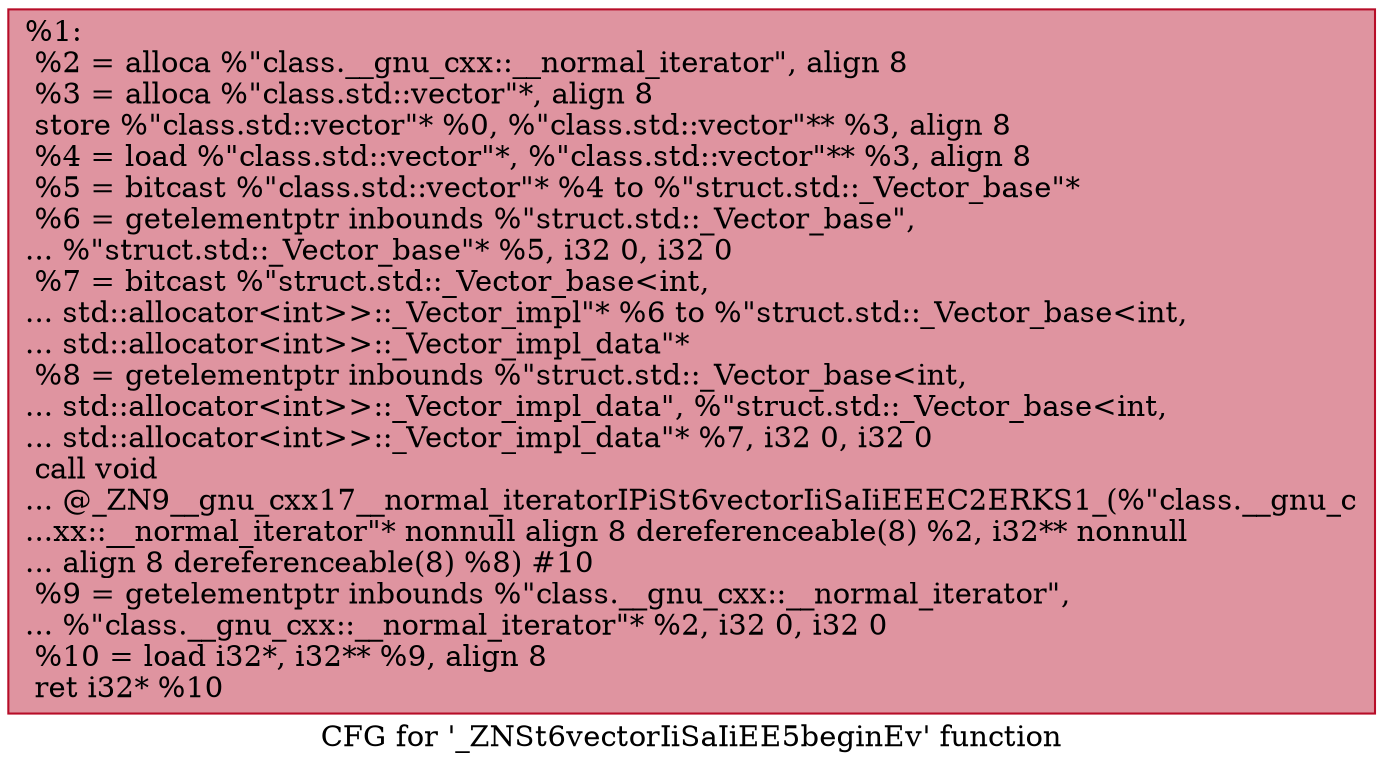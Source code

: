 digraph "CFG for '_ZNSt6vectorIiSaIiEE5beginEv' function" {
	label="CFG for '_ZNSt6vectorIiSaIiEE5beginEv' function";

	Node0x55d6942aff70 [shape=record,color="#b70d28ff", style=filled, fillcolor="#b70d2870",label="{%1:\l  %2 = alloca %\"class.__gnu_cxx::__normal_iterator\", align 8\l  %3 = alloca %\"class.std::vector\"*, align 8\l  store %\"class.std::vector\"* %0, %\"class.std::vector\"** %3, align 8\l  %4 = load %\"class.std::vector\"*, %\"class.std::vector\"** %3, align 8\l  %5 = bitcast %\"class.std::vector\"* %4 to %\"struct.std::_Vector_base\"*\l  %6 = getelementptr inbounds %\"struct.std::_Vector_base\",\l... %\"struct.std::_Vector_base\"* %5, i32 0, i32 0\l  %7 = bitcast %\"struct.std::_Vector_base\<int,\l... std::allocator\<int\>\>::_Vector_impl\"* %6 to %\"struct.std::_Vector_base\<int,\l... std::allocator\<int\>\>::_Vector_impl_data\"*\l  %8 = getelementptr inbounds %\"struct.std::_Vector_base\<int,\l... std::allocator\<int\>\>::_Vector_impl_data\", %\"struct.std::_Vector_base\<int,\l... std::allocator\<int\>\>::_Vector_impl_data\"* %7, i32 0, i32 0\l  call void\l... @_ZN9__gnu_cxx17__normal_iteratorIPiSt6vectorIiSaIiEEEC2ERKS1_(%\"class.__gnu_c\l...xx::__normal_iterator\"* nonnull align 8 dereferenceable(8) %2, i32** nonnull\l... align 8 dereferenceable(8) %8) #10\l  %9 = getelementptr inbounds %\"class.__gnu_cxx::__normal_iterator\",\l... %\"class.__gnu_cxx::__normal_iterator\"* %2, i32 0, i32 0\l  %10 = load i32*, i32** %9, align 8\l  ret i32* %10\l}"];
}

